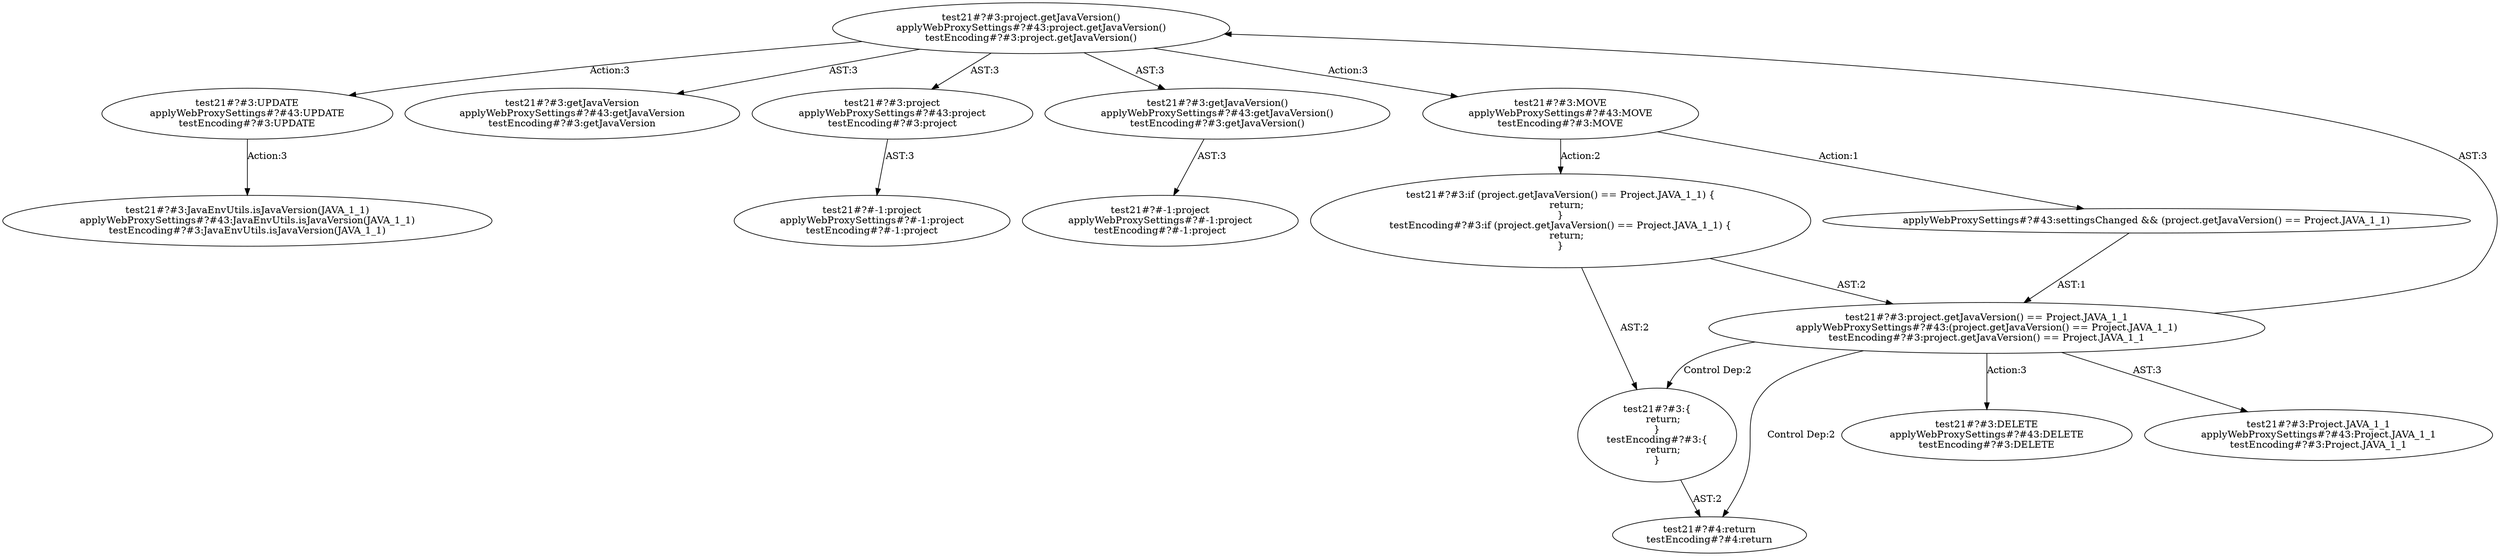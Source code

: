 digraph "Pattern" {
0 [label="test21#?#3:UPDATE
applyWebProxySettings#?#43:UPDATE
testEncoding#?#3:UPDATE" shape=ellipse]
1 [label="test21#?#3:project.getJavaVersion()
applyWebProxySettings#?#43:project.getJavaVersion()
testEncoding#?#3:project.getJavaVersion()" shape=ellipse]
2 [label="test21#?#3:project.getJavaVersion() == Project.JAVA_1_1
applyWebProxySettings#?#43:(project.getJavaVersion() == Project.JAVA_1_1)
testEncoding#?#3:project.getJavaVersion() == Project.JAVA_1_1" shape=ellipse]
3 [label="test21#?#3:if (project.getJavaVersion() == Project.JAVA_1_1) \{
    return;
\}
testEncoding#?#3:if (project.getJavaVersion() == Project.JAVA_1_1) \{
    return;
\}" shape=ellipse]
4 [label="test21#?#3:Project.JAVA_1_1
applyWebProxySettings#?#43:Project.JAVA_1_1
testEncoding#?#3:Project.JAVA_1_1" shape=ellipse]
5 [label="test21#?#3:\{
    return;
\}
testEncoding#?#3:\{
    return;
\}" shape=ellipse]
6 [label="test21#?#4:return
testEncoding#?#4:return" shape=ellipse]
7 [label="test21#?#3:DELETE
applyWebProxySettings#?#43:DELETE
testEncoding#?#3:DELETE" shape=ellipse]
8 [label="test21#?#3:getJavaVersion
applyWebProxySettings#?#43:getJavaVersion
testEncoding#?#3:getJavaVersion" shape=ellipse]
9 [label="test21#?#3:project
applyWebProxySettings#?#43:project
testEncoding#?#3:project" shape=ellipse]
10 [label="test21#?#-1:project
applyWebProxySettings#?#-1:project
testEncoding#?#-1:project" shape=ellipse]
11 [label="test21#?#3:getJavaVersion()
applyWebProxySettings#?#43:getJavaVersion()
testEncoding#?#3:getJavaVersion()" shape=ellipse]
12 [label="test21#?#-1:project
applyWebProxySettings#?#-1:project
testEncoding#?#-1:project" shape=ellipse]
13 [label="test21#?#3:MOVE
applyWebProxySettings#?#43:MOVE
testEncoding#?#3:MOVE" shape=ellipse]
14 [label="test21#?#3:JavaEnvUtils.isJavaVersion(JAVA_1_1)
applyWebProxySettings#?#43:JavaEnvUtils.isJavaVersion(JAVA_1_1)
testEncoding#?#3:JavaEnvUtils.isJavaVersion(JAVA_1_1)" shape=ellipse]
15 [label="applyWebProxySettings#?#43:settingsChanged && (project.getJavaVersion() == Project.JAVA_1_1)" shape=ellipse]
0 -> 14 [label="Action:3"];
1 -> 0 [label="Action:3"];
1 -> 8 [label="AST:3"];
1 -> 9 [label="AST:3"];
1 -> 11 [label="AST:3"];
1 -> 13 [label="Action:3"];
2 -> 1 [label="AST:3"];
2 -> 4 [label="AST:3"];
2 -> 5 [label="Control Dep:2"];
2 -> 6 [label="Control Dep:2"];
2 -> 7 [label="Action:3"];
3 -> 2 [label="AST:2"];
3 -> 5 [label="AST:2"];
5 -> 6 [label="AST:2"];
9 -> 10 [label="AST:3"];
11 -> 12 [label="AST:3"];
13 -> 3 [label="Action:2"];
13 -> 15 [label="Action:1"];
15 -> 2 [label="AST:1"];
}